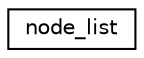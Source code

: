 digraph "Graphical Class Hierarchy"
{
 // LATEX_PDF_SIZE
  edge [fontname="Helvetica",fontsize="10",labelfontname="Helvetica",labelfontsize="10"];
  node [fontname="Helvetica",fontsize="10",shape=record];
  rankdir="LR";
  Node0 [label="node_list",height=0.2,width=0.4,color="black", fillcolor="white", style="filled",URL="$structnode__list.html",tooltip=" "];
}
